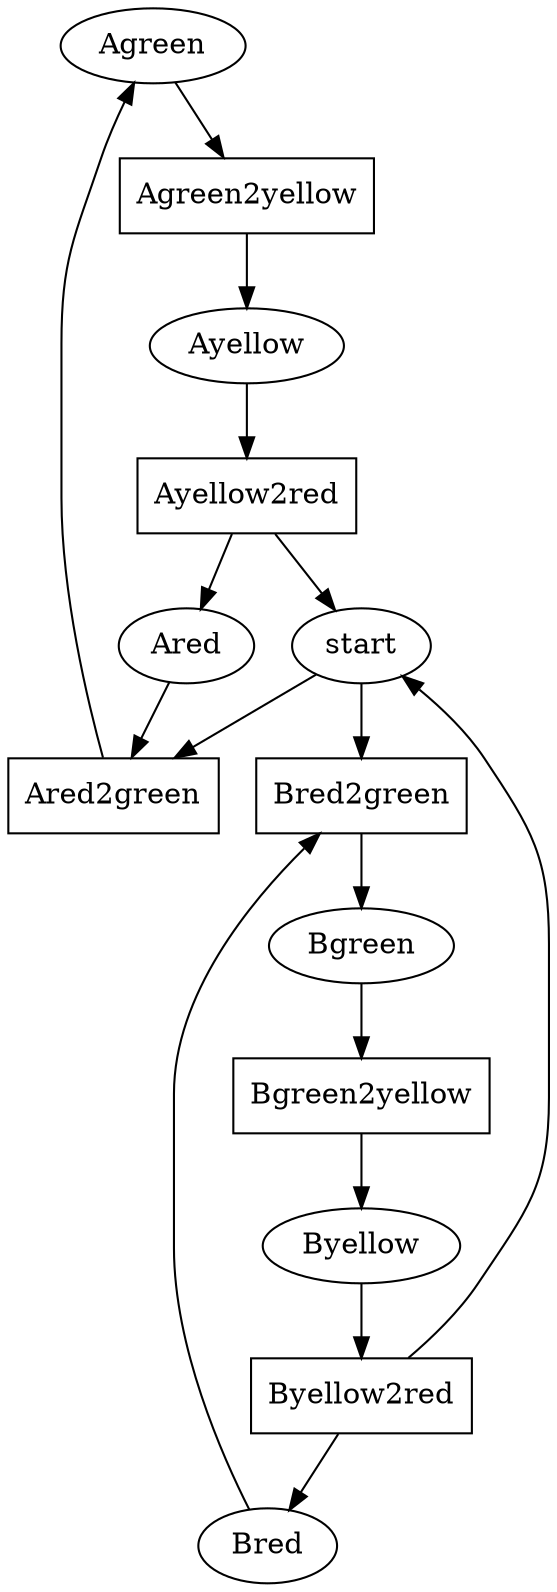 strict digraph  {
	Agreen	 [shape=ellipse];
	Agreen2yellow	 [shape=box];
	Agreen -> Agreen2yellow;
	Ared	 [shape=ellipse];
	Ared2green	 [shape=box];
	Ared -> Ared2green;
	Ayellow	 [shape=ellipse];
	Agreen2yellow -> Ayellow;
	Bred2green	 [shape=box];
	Bgreen	 [shape=ellipse];
	Bred2green -> Bgreen;
	Bgreen2yellow	 [shape=box];
	Byellow	 [shape=ellipse];
	Bgreen2yellow -> Byellow;
	Bred	 [shape=ellipse];
	Bred -> Bred2green;
	Bgreen -> Bgreen2yellow;
	start	 [shape=ellipse];
	start -> Bred2green;
	start -> Ared2green;
	Byellow2red	 [shape=box];
	Byellow2red -> start;
	Byellow2red -> Bred;
	Ayellow2red	 [shape=box];
	Ayellow2red -> start;
	Ayellow2red -> Ared;
	Ayellow -> Ayellow2red;
	Ared2green -> Agreen;
	Byellow -> Byellow2red;
}
